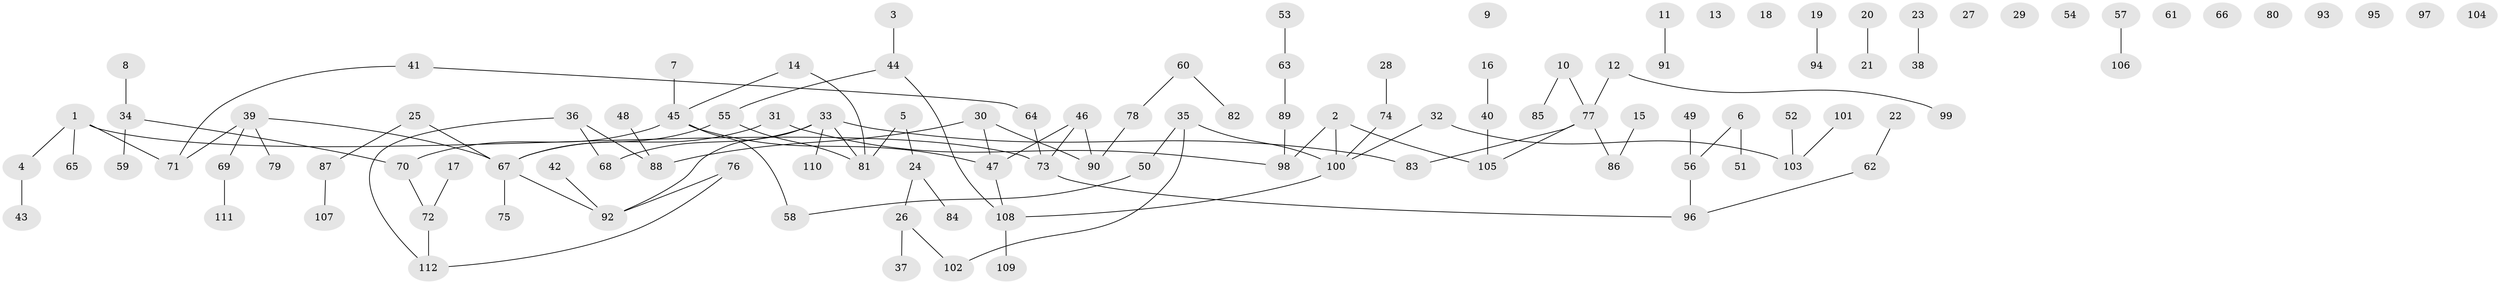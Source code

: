 // Generated by graph-tools (version 1.1) at 2025/33/03/09/25 02:33:47]
// undirected, 112 vertices, 105 edges
graph export_dot {
graph [start="1"]
  node [color=gray90,style=filled];
  1;
  2;
  3;
  4;
  5;
  6;
  7;
  8;
  9;
  10;
  11;
  12;
  13;
  14;
  15;
  16;
  17;
  18;
  19;
  20;
  21;
  22;
  23;
  24;
  25;
  26;
  27;
  28;
  29;
  30;
  31;
  32;
  33;
  34;
  35;
  36;
  37;
  38;
  39;
  40;
  41;
  42;
  43;
  44;
  45;
  46;
  47;
  48;
  49;
  50;
  51;
  52;
  53;
  54;
  55;
  56;
  57;
  58;
  59;
  60;
  61;
  62;
  63;
  64;
  65;
  66;
  67;
  68;
  69;
  70;
  71;
  72;
  73;
  74;
  75;
  76;
  77;
  78;
  79;
  80;
  81;
  82;
  83;
  84;
  85;
  86;
  87;
  88;
  89;
  90;
  91;
  92;
  93;
  94;
  95;
  96;
  97;
  98;
  99;
  100;
  101;
  102;
  103;
  104;
  105;
  106;
  107;
  108;
  109;
  110;
  111;
  112;
  1 -- 4;
  1 -- 65;
  1 -- 71;
  1 -- 73;
  2 -- 98;
  2 -- 100;
  2 -- 105;
  3 -- 44;
  4 -- 43;
  5 -- 24;
  5 -- 81;
  6 -- 51;
  6 -- 56;
  7 -- 45;
  8 -- 34;
  10 -- 77;
  10 -- 85;
  11 -- 91;
  12 -- 77;
  12 -- 99;
  14 -- 45;
  14 -- 81;
  15 -- 86;
  16 -- 40;
  17 -- 72;
  19 -- 94;
  20 -- 21;
  22 -- 62;
  23 -- 38;
  24 -- 26;
  24 -- 84;
  25 -- 67;
  25 -- 87;
  26 -- 37;
  26 -- 102;
  28 -- 74;
  30 -- 47;
  30 -- 88;
  30 -- 90;
  31 -- 67;
  31 -- 98;
  32 -- 100;
  32 -- 103;
  33 -- 68;
  33 -- 81;
  33 -- 83;
  33 -- 92;
  33 -- 110;
  34 -- 59;
  34 -- 70;
  35 -- 50;
  35 -- 100;
  35 -- 102;
  36 -- 68;
  36 -- 88;
  36 -- 112;
  39 -- 67;
  39 -- 69;
  39 -- 71;
  39 -- 79;
  40 -- 105;
  41 -- 64;
  41 -- 71;
  42 -- 92;
  44 -- 55;
  44 -- 108;
  45 -- 47;
  45 -- 58;
  45 -- 70;
  46 -- 47;
  46 -- 73;
  46 -- 90;
  47 -- 108;
  48 -- 88;
  49 -- 56;
  50 -- 58;
  52 -- 103;
  53 -- 63;
  55 -- 67;
  55 -- 81;
  56 -- 96;
  57 -- 106;
  60 -- 78;
  60 -- 82;
  62 -- 96;
  63 -- 89;
  64 -- 73;
  67 -- 75;
  67 -- 92;
  69 -- 111;
  70 -- 72;
  72 -- 112;
  73 -- 96;
  74 -- 100;
  76 -- 92;
  76 -- 112;
  77 -- 83;
  77 -- 86;
  77 -- 105;
  78 -- 90;
  87 -- 107;
  89 -- 98;
  100 -- 108;
  101 -- 103;
  108 -- 109;
}
